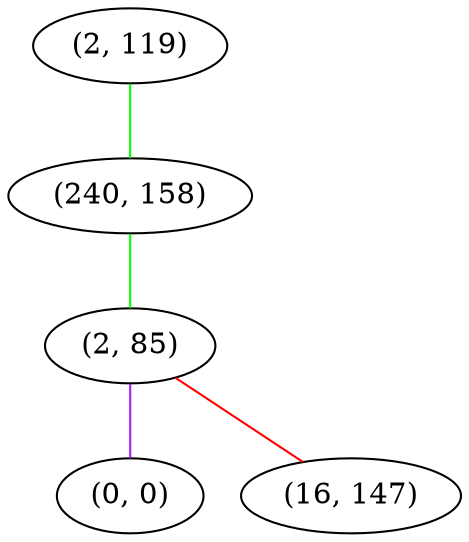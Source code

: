 graph "" {
"(2, 119)";
"(240, 158)";
"(2, 85)";
"(0, 0)";
"(16, 147)";
"(2, 119)" -- "(240, 158)"  [color=green, key=0, weight=2];
"(240, 158)" -- "(2, 85)"  [color=green, key=0, weight=2];
"(2, 85)" -- "(16, 147)"  [color=red, key=0, weight=1];
"(2, 85)" -- "(0, 0)"  [color=purple, key=0, weight=4];
}
